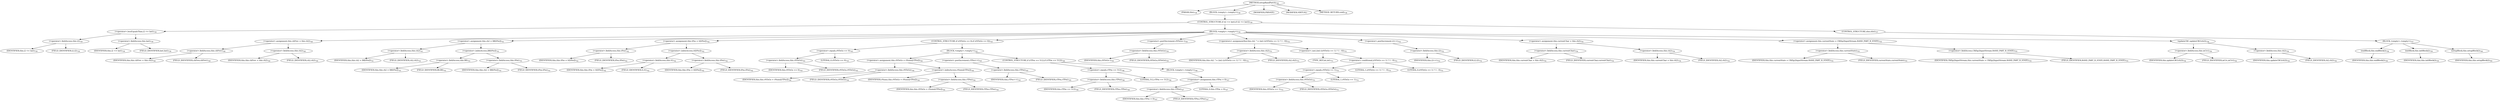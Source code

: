 digraph "setupRandPartA" {  
"2418" [label = <(METHOD,setupRandPartA)<SUB>738</SUB>> ]
"69" [label = <(PARAM,this)<SUB>738</SUB>> ]
"2419" [label = <(BLOCK,&lt;empty&gt;,&lt;empty&gt;)<SUB>738</SUB>> ]
"2420" [label = <(CONTROL_STRUCTURE,if (i2 &lt;= last),if (i2 &lt;= last))<SUB>739</SUB>> ]
"2421" [label = <(&lt;operator&gt;.lessEqualsThan,i2 &lt;= last)<SUB>739</SUB>> ]
"2422" [label = <(&lt;operator&gt;.fieldAccess,this.i2)<SUB>739</SUB>> ]
"2423" [label = <(IDENTIFIER,this,i2 &lt;= last)<SUB>739</SUB>> ]
"2424" [label = <(FIELD_IDENTIFIER,i2,i2)<SUB>739</SUB>> ]
"2425" [label = <(&lt;operator&gt;.fieldAccess,this.last)<SUB>739</SUB>> ]
"2426" [label = <(IDENTIFIER,this,i2 &lt;= last)<SUB>739</SUB>> ]
"2427" [label = <(FIELD_IDENTIFIER,last,last)<SUB>739</SUB>> ]
"2428" [label = <(BLOCK,&lt;empty&gt;,&lt;empty&gt;)<SUB>739</SUB>> ]
"2429" [label = <(&lt;operator&gt;.assignment,this.chPrev = this.ch2)<SUB>740</SUB>> ]
"2430" [label = <(&lt;operator&gt;.fieldAccess,this.chPrev)<SUB>740</SUB>> ]
"2431" [label = <(IDENTIFIER,this,this.chPrev = this.ch2)<SUB>740</SUB>> ]
"2432" [label = <(FIELD_IDENTIFIER,chPrev,chPrev)<SUB>740</SUB>> ]
"2433" [label = <(&lt;operator&gt;.fieldAccess,this.ch2)<SUB>740</SUB>> ]
"2434" [label = <(IDENTIFIER,this,this.chPrev = this.ch2)<SUB>740</SUB>> ]
"2435" [label = <(FIELD_IDENTIFIER,ch2,ch2)<SUB>740</SUB>> ]
"2436" [label = <(&lt;operator&gt;.assignment,this.ch2 = ll8[tPos])<SUB>741</SUB>> ]
"2437" [label = <(&lt;operator&gt;.fieldAccess,this.ch2)<SUB>741</SUB>> ]
"2438" [label = <(IDENTIFIER,this,this.ch2 = ll8[tPos])<SUB>741</SUB>> ]
"2439" [label = <(FIELD_IDENTIFIER,ch2,ch2)<SUB>741</SUB>> ]
"2440" [label = <(&lt;operator&gt;.indexAccess,ll8[tPos])<SUB>741</SUB>> ]
"2441" [label = <(&lt;operator&gt;.fieldAccess,this.ll8)<SUB>741</SUB>> ]
"2442" [label = <(IDENTIFIER,this,this.ch2 = ll8[tPos])<SUB>741</SUB>> ]
"2443" [label = <(FIELD_IDENTIFIER,ll8,ll8)<SUB>741</SUB>> ]
"2444" [label = <(&lt;operator&gt;.fieldAccess,this.tPos)<SUB>741</SUB>> ]
"2445" [label = <(IDENTIFIER,this,this.ch2 = ll8[tPos])<SUB>741</SUB>> ]
"2446" [label = <(FIELD_IDENTIFIER,tPos,tPos)<SUB>741</SUB>> ]
"2447" [label = <(&lt;operator&gt;.assignment,this.tPos = tt[tPos])<SUB>742</SUB>> ]
"2448" [label = <(&lt;operator&gt;.fieldAccess,this.tPos)<SUB>742</SUB>> ]
"2449" [label = <(IDENTIFIER,this,this.tPos = tt[tPos])<SUB>742</SUB>> ]
"2450" [label = <(FIELD_IDENTIFIER,tPos,tPos)<SUB>742</SUB>> ]
"2451" [label = <(&lt;operator&gt;.indexAccess,tt[tPos])<SUB>742</SUB>> ]
"2452" [label = <(&lt;operator&gt;.fieldAccess,this.tt)<SUB>742</SUB>> ]
"2453" [label = <(IDENTIFIER,this,this.tPos = tt[tPos])<SUB>742</SUB>> ]
"2454" [label = <(FIELD_IDENTIFIER,tt,tt)<SUB>742</SUB>> ]
"2455" [label = <(&lt;operator&gt;.fieldAccess,this.tPos)<SUB>742</SUB>> ]
"2456" [label = <(IDENTIFIER,this,this.tPos = tt[tPos])<SUB>742</SUB>> ]
"2457" [label = <(FIELD_IDENTIFIER,tPos,tPos)<SUB>742</SUB>> ]
"2458" [label = <(CONTROL_STRUCTURE,if (rNToGo == 0),if (rNToGo == 0))<SUB>743</SUB>> ]
"2459" [label = <(&lt;operator&gt;.equals,rNToGo == 0)<SUB>743</SUB>> ]
"2460" [label = <(&lt;operator&gt;.fieldAccess,this.rNToGo)<SUB>743</SUB>> ]
"2461" [label = <(IDENTIFIER,this,rNToGo == 0)<SUB>743</SUB>> ]
"2462" [label = <(FIELD_IDENTIFIER,rNToGo,rNToGo)<SUB>743</SUB>> ]
"2463" [label = <(LITERAL,0,rNToGo == 0)<SUB>743</SUB>> ]
"2464" [label = <(BLOCK,&lt;empty&gt;,&lt;empty&gt;)<SUB>743</SUB>> ]
"2465" [label = <(&lt;operator&gt;.assignment,this.rNToGo = rNums[rTPos])<SUB>744</SUB>> ]
"2466" [label = <(&lt;operator&gt;.fieldAccess,this.rNToGo)<SUB>744</SUB>> ]
"2467" [label = <(IDENTIFIER,this,this.rNToGo = rNums[rTPos])<SUB>744</SUB>> ]
"2468" [label = <(FIELD_IDENTIFIER,rNToGo,rNToGo)<SUB>744</SUB>> ]
"2469" [label = <(&lt;operator&gt;.indexAccess,rNums[rTPos])<SUB>744</SUB>> ]
"2470" [label = <(IDENTIFIER,rNums,this.rNToGo = rNums[rTPos])<SUB>744</SUB>> ]
"2471" [label = <(&lt;operator&gt;.fieldAccess,this.rTPos)<SUB>744</SUB>> ]
"2472" [label = <(IDENTIFIER,this,this.rNToGo = rNums[rTPos])<SUB>744</SUB>> ]
"2473" [label = <(FIELD_IDENTIFIER,rTPos,rTPos)<SUB>744</SUB>> ]
"2474" [label = <(&lt;operator&gt;.postIncrement,rTPos++)<SUB>745</SUB>> ]
"2475" [label = <(&lt;operator&gt;.fieldAccess,this.rTPos)<SUB>745</SUB>> ]
"2476" [label = <(IDENTIFIER,this,rTPos++)<SUB>745</SUB>> ]
"2477" [label = <(FIELD_IDENTIFIER,rTPos,rTPos)<SUB>745</SUB>> ]
"2478" [label = <(CONTROL_STRUCTURE,if (rTPos == 512),if (rTPos == 512))<SUB>746</SUB>> ]
"2479" [label = <(&lt;operator&gt;.equals,rTPos == 512)<SUB>746</SUB>> ]
"2480" [label = <(&lt;operator&gt;.fieldAccess,this.rTPos)<SUB>746</SUB>> ]
"2481" [label = <(IDENTIFIER,this,rTPos == 512)<SUB>746</SUB>> ]
"2482" [label = <(FIELD_IDENTIFIER,rTPos,rTPos)<SUB>746</SUB>> ]
"2483" [label = <(LITERAL,512,rTPos == 512)<SUB>746</SUB>> ]
"2484" [label = <(BLOCK,&lt;empty&gt;,&lt;empty&gt;)<SUB>746</SUB>> ]
"2485" [label = <(&lt;operator&gt;.assignment,this.rTPos = 0)<SUB>747</SUB>> ]
"2486" [label = <(&lt;operator&gt;.fieldAccess,this.rTPos)<SUB>747</SUB>> ]
"2487" [label = <(IDENTIFIER,this,this.rTPos = 0)<SUB>747</SUB>> ]
"2488" [label = <(FIELD_IDENTIFIER,rTPos,rTPos)<SUB>747</SUB>> ]
"2489" [label = <(LITERAL,0,this.rTPos = 0)<SUB>747</SUB>> ]
"2490" [label = <(&lt;operator&gt;.postDecrement,rNToGo--)<SUB>750</SUB>> ]
"2491" [label = <(&lt;operator&gt;.fieldAccess,this.rNToGo)<SUB>750</SUB>> ]
"2492" [label = <(IDENTIFIER,this,rNToGo--)<SUB>750</SUB>> ]
"2493" [label = <(FIELD_IDENTIFIER,rNToGo,rNToGo)<SUB>750</SUB>> ]
"2494" [label = <(&lt;operators&gt;.assignmentXor,this.ch2 ^= (int) ((rNToGo == 1) ? 1 : 0))<SUB>751</SUB>> ]
"2495" [label = <(&lt;operator&gt;.fieldAccess,this.ch2)<SUB>751</SUB>> ]
"2496" [label = <(IDENTIFIER,this,this.ch2 ^= (int) ((rNToGo == 1) ? 1 : 0))<SUB>751</SUB>> ]
"2497" [label = <(FIELD_IDENTIFIER,ch2,ch2)<SUB>751</SUB>> ]
"2498" [label = <(&lt;operator&gt;.cast,(int) ((rNToGo == 1) ? 1 : 0))<SUB>751</SUB>> ]
"2499" [label = <(TYPE_REF,int,int)<SUB>751</SUB>> ]
"2500" [label = <(&lt;operator&gt;.conditional,(rNToGo == 1) ? 1 : 0)<SUB>751</SUB>> ]
"2501" [label = <(&lt;operator&gt;.equals,rNToGo == 1)<SUB>751</SUB>> ]
"2502" [label = <(&lt;operator&gt;.fieldAccess,this.rNToGo)<SUB>751</SUB>> ]
"2503" [label = <(IDENTIFIER,this,rNToGo == 1)<SUB>751</SUB>> ]
"2504" [label = <(FIELD_IDENTIFIER,rNToGo,rNToGo)<SUB>751</SUB>> ]
"2505" [label = <(LITERAL,1,rNToGo == 1)<SUB>751</SUB>> ]
"2506" [label = <(LITERAL,1,(rNToGo == 1) ? 1 : 0)<SUB>751</SUB>> ]
"2507" [label = <(LITERAL,0,(rNToGo == 1) ? 1 : 0)<SUB>751</SUB>> ]
"2508" [label = <(&lt;operator&gt;.postIncrement,i2++)<SUB>752</SUB>> ]
"2509" [label = <(&lt;operator&gt;.fieldAccess,this.i2)<SUB>752</SUB>> ]
"2510" [label = <(IDENTIFIER,this,i2++)<SUB>752</SUB>> ]
"2511" [label = <(FIELD_IDENTIFIER,i2,i2)<SUB>752</SUB>> ]
"2512" [label = <(&lt;operator&gt;.assignment,this.currentChar = this.ch2)<SUB>754</SUB>> ]
"2513" [label = <(&lt;operator&gt;.fieldAccess,this.currentChar)<SUB>754</SUB>> ]
"2514" [label = <(IDENTIFIER,this,this.currentChar = this.ch2)<SUB>754</SUB>> ]
"2515" [label = <(FIELD_IDENTIFIER,currentChar,currentChar)<SUB>754</SUB>> ]
"2516" [label = <(&lt;operator&gt;.fieldAccess,this.ch2)<SUB>754</SUB>> ]
"2517" [label = <(IDENTIFIER,this,this.currentChar = this.ch2)<SUB>754</SUB>> ]
"2518" [label = <(FIELD_IDENTIFIER,ch2,ch2)<SUB>754</SUB>> ]
"2519" [label = <(&lt;operator&gt;.assignment,this.currentState = CBZip2InputStream.RAND_PART_B_STATE)<SUB>755</SUB>> ]
"2520" [label = <(&lt;operator&gt;.fieldAccess,this.currentState)<SUB>755</SUB>> ]
"2521" [label = <(IDENTIFIER,this,this.currentState = CBZip2InputStream.RAND_PART_B_STATE)<SUB>755</SUB>> ]
"2522" [label = <(FIELD_IDENTIFIER,currentState,currentState)<SUB>755</SUB>> ]
"2523" [label = <(&lt;operator&gt;.fieldAccess,CBZip2InputStream.RAND_PART_B_STATE)<SUB>755</SUB>> ]
"2524" [label = <(IDENTIFIER,CBZip2InputStream,this.currentState = CBZip2InputStream.RAND_PART_B_STATE)<SUB>755</SUB>> ]
"2525" [label = <(FIELD_IDENTIFIER,RAND_PART_B_STATE,RAND_PART_B_STATE)<SUB>755</SUB>> ]
"2526" [label = <(updateCRC,updateCRC(ch2))<SUB>756</SUB>> ]
"2527" [label = <(&lt;operator&gt;.fieldAccess,this.mCrc)<SUB>756</SUB>> ]
"2528" [label = <(IDENTIFIER,this,updateCRC(ch2))<SUB>756</SUB>> ]
"2529" [label = <(FIELD_IDENTIFIER,mCrc,mCrc)<SUB>756</SUB>> ]
"2530" [label = <(&lt;operator&gt;.fieldAccess,this.ch2)<SUB>756</SUB>> ]
"2531" [label = <(IDENTIFIER,this,updateCRC(ch2))<SUB>756</SUB>> ]
"2532" [label = <(FIELD_IDENTIFIER,ch2,ch2)<SUB>756</SUB>> ]
"2533" [label = <(CONTROL_STRUCTURE,else,else)<SUB>757</SUB>> ]
"2534" [label = <(BLOCK,&lt;empty&gt;,&lt;empty&gt;)<SUB>757</SUB>> ]
"2535" [label = <(endBlock,this.endBlock())<SUB>758</SUB>> ]
"68" [label = <(IDENTIFIER,this,this.endBlock())<SUB>758</SUB>> ]
"2536" [label = <(initBlock,this.initBlock())<SUB>759</SUB>> ]
"70" [label = <(IDENTIFIER,this,this.initBlock())<SUB>759</SUB>> ]
"2537" [label = <(setupBlock,this.setupBlock())<SUB>760</SUB>> ]
"71" [label = <(IDENTIFIER,this,this.setupBlock())<SUB>760</SUB>> ]
"2538" [label = <(MODIFIER,PRIVATE)> ]
"2539" [label = <(MODIFIER,VIRTUAL)> ]
"2540" [label = <(METHOD_RETURN,void)<SUB>738</SUB>> ]
  "2418" -> "69" 
  "2418" -> "2419" 
  "2418" -> "2538" 
  "2418" -> "2539" 
  "2418" -> "2540" 
  "2419" -> "2420" 
  "2420" -> "2421" 
  "2420" -> "2428" 
  "2420" -> "2533" 
  "2421" -> "2422" 
  "2421" -> "2425" 
  "2422" -> "2423" 
  "2422" -> "2424" 
  "2425" -> "2426" 
  "2425" -> "2427" 
  "2428" -> "2429" 
  "2428" -> "2436" 
  "2428" -> "2447" 
  "2428" -> "2458" 
  "2428" -> "2490" 
  "2428" -> "2494" 
  "2428" -> "2508" 
  "2428" -> "2512" 
  "2428" -> "2519" 
  "2428" -> "2526" 
  "2429" -> "2430" 
  "2429" -> "2433" 
  "2430" -> "2431" 
  "2430" -> "2432" 
  "2433" -> "2434" 
  "2433" -> "2435" 
  "2436" -> "2437" 
  "2436" -> "2440" 
  "2437" -> "2438" 
  "2437" -> "2439" 
  "2440" -> "2441" 
  "2440" -> "2444" 
  "2441" -> "2442" 
  "2441" -> "2443" 
  "2444" -> "2445" 
  "2444" -> "2446" 
  "2447" -> "2448" 
  "2447" -> "2451" 
  "2448" -> "2449" 
  "2448" -> "2450" 
  "2451" -> "2452" 
  "2451" -> "2455" 
  "2452" -> "2453" 
  "2452" -> "2454" 
  "2455" -> "2456" 
  "2455" -> "2457" 
  "2458" -> "2459" 
  "2458" -> "2464" 
  "2459" -> "2460" 
  "2459" -> "2463" 
  "2460" -> "2461" 
  "2460" -> "2462" 
  "2464" -> "2465" 
  "2464" -> "2474" 
  "2464" -> "2478" 
  "2465" -> "2466" 
  "2465" -> "2469" 
  "2466" -> "2467" 
  "2466" -> "2468" 
  "2469" -> "2470" 
  "2469" -> "2471" 
  "2471" -> "2472" 
  "2471" -> "2473" 
  "2474" -> "2475" 
  "2475" -> "2476" 
  "2475" -> "2477" 
  "2478" -> "2479" 
  "2478" -> "2484" 
  "2479" -> "2480" 
  "2479" -> "2483" 
  "2480" -> "2481" 
  "2480" -> "2482" 
  "2484" -> "2485" 
  "2485" -> "2486" 
  "2485" -> "2489" 
  "2486" -> "2487" 
  "2486" -> "2488" 
  "2490" -> "2491" 
  "2491" -> "2492" 
  "2491" -> "2493" 
  "2494" -> "2495" 
  "2494" -> "2498" 
  "2495" -> "2496" 
  "2495" -> "2497" 
  "2498" -> "2499" 
  "2498" -> "2500" 
  "2500" -> "2501" 
  "2500" -> "2506" 
  "2500" -> "2507" 
  "2501" -> "2502" 
  "2501" -> "2505" 
  "2502" -> "2503" 
  "2502" -> "2504" 
  "2508" -> "2509" 
  "2509" -> "2510" 
  "2509" -> "2511" 
  "2512" -> "2513" 
  "2512" -> "2516" 
  "2513" -> "2514" 
  "2513" -> "2515" 
  "2516" -> "2517" 
  "2516" -> "2518" 
  "2519" -> "2520" 
  "2519" -> "2523" 
  "2520" -> "2521" 
  "2520" -> "2522" 
  "2523" -> "2524" 
  "2523" -> "2525" 
  "2526" -> "2527" 
  "2526" -> "2530" 
  "2527" -> "2528" 
  "2527" -> "2529" 
  "2530" -> "2531" 
  "2530" -> "2532" 
  "2533" -> "2534" 
  "2534" -> "2535" 
  "2534" -> "2536" 
  "2534" -> "2537" 
  "2535" -> "68" 
  "2536" -> "70" 
  "2537" -> "71" 
}
